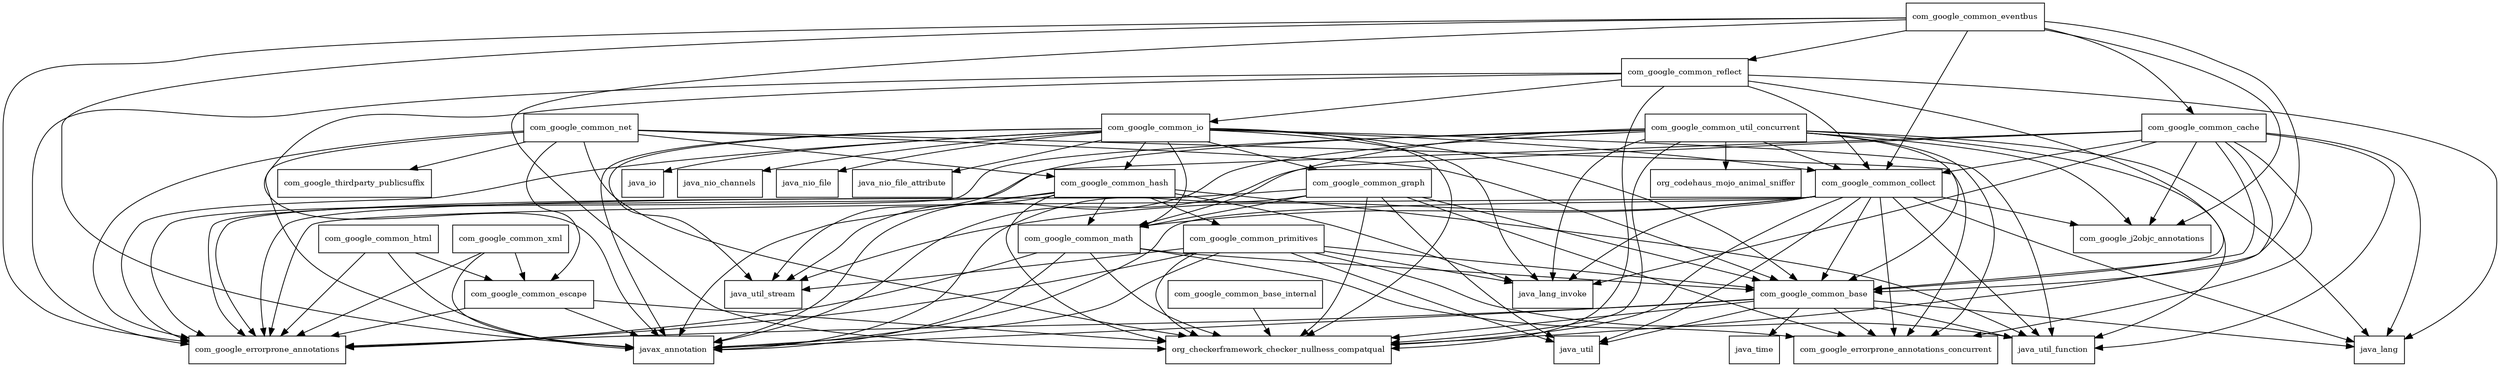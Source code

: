 digraph guava_23_6_jre_package_dependencies {
  node [shape = box, fontsize=10.0];
  com_google_common_base -> com_google_errorprone_annotations;
  com_google_common_base -> com_google_errorprone_annotations_concurrent;
  com_google_common_base -> java_lang;
  com_google_common_base -> java_time;
  com_google_common_base -> java_util;
  com_google_common_base -> java_util_function;
  com_google_common_base -> javax_annotation;
  com_google_common_base -> org_checkerframework_checker_nullness_compatqual;
  com_google_common_base_internal -> org_checkerframework_checker_nullness_compatqual;
  com_google_common_cache -> com_google_common_base;
  com_google_common_cache -> com_google_common_collect;
  com_google_common_cache -> com_google_errorprone_annotations;
  com_google_common_cache -> com_google_errorprone_annotations_concurrent;
  com_google_common_cache -> com_google_j2objc_annotations;
  com_google_common_cache -> java_lang;
  com_google_common_cache -> java_lang_invoke;
  com_google_common_cache -> java_util_function;
  com_google_common_cache -> javax_annotation;
  com_google_common_cache -> org_checkerframework_checker_nullness_compatqual;
  com_google_common_collect -> com_google_common_base;
  com_google_common_collect -> com_google_common_math;
  com_google_common_collect -> com_google_errorprone_annotations;
  com_google_common_collect -> com_google_errorprone_annotations_concurrent;
  com_google_common_collect -> com_google_j2objc_annotations;
  com_google_common_collect -> java_lang;
  com_google_common_collect -> java_lang_invoke;
  com_google_common_collect -> java_util;
  com_google_common_collect -> java_util_function;
  com_google_common_collect -> java_util_stream;
  com_google_common_collect -> javax_annotation;
  com_google_common_collect -> org_checkerframework_checker_nullness_compatqual;
  com_google_common_escape -> com_google_errorprone_annotations;
  com_google_common_escape -> javax_annotation;
  com_google_common_escape -> org_checkerframework_checker_nullness_compatqual;
  com_google_common_eventbus -> com_google_common_base;
  com_google_common_eventbus -> com_google_common_cache;
  com_google_common_eventbus -> com_google_common_collect;
  com_google_common_eventbus -> com_google_common_reflect;
  com_google_common_eventbus -> com_google_errorprone_annotations;
  com_google_common_eventbus -> com_google_j2objc_annotations;
  com_google_common_eventbus -> javax_annotation;
  com_google_common_eventbus -> org_checkerframework_checker_nullness_compatqual;
  com_google_common_graph -> com_google_common_base;
  com_google_common_graph -> com_google_common_math;
  com_google_common_graph -> com_google_errorprone_annotations;
  com_google_common_graph -> com_google_errorprone_annotations_concurrent;
  com_google_common_graph -> java_util;
  com_google_common_graph -> javax_annotation;
  com_google_common_graph -> org_checkerframework_checker_nullness_compatqual;
  com_google_common_hash -> com_google_common_math;
  com_google_common_hash -> com_google_common_primitives;
  com_google_common_hash -> com_google_errorprone_annotations;
  com_google_common_hash -> java_lang_invoke;
  com_google_common_hash -> java_util_function;
  com_google_common_hash -> java_util_stream;
  com_google_common_hash -> javax_annotation;
  com_google_common_hash -> org_checkerframework_checker_nullness_compatqual;
  com_google_common_html -> com_google_common_escape;
  com_google_common_html -> com_google_errorprone_annotations;
  com_google_common_html -> javax_annotation;
  com_google_common_io -> com_google_common_base;
  com_google_common_io -> com_google_common_collect;
  com_google_common_io -> com_google_common_graph;
  com_google_common_io -> com_google_common_hash;
  com_google_common_io -> com_google_common_math;
  com_google_common_io -> com_google_errorprone_annotations;
  com_google_common_io -> java_io;
  com_google_common_io -> java_lang_invoke;
  com_google_common_io -> java_nio_channels;
  com_google_common_io -> java_nio_file;
  com_google_common_io -> java_nio_file_attribute;
  com_google_common_io -> java_util_function;
  com_google_common_io -> java_util_stream;
  com_google_common_io -> javax_annotation;
  com_google_common_io -> org_checkerframework_checker_nullness_compatqual;
  com_google_common_math -> com_google_common_base;
  com_google_common_math -> com_google_errorprone_annotations;
  com_google_common_math -> com_google_errorprone_annotations_concurrent;
  com_google_common_math -> javax_annotation;
  com_google_common_math -> org_checkerframework_checker_nullness_compatqual;
  com_google_common_net -> com_google_common_base;
  com_google_common_net -> com_google_common_escape;
  com_google_common_net -> com_google_common_hash;
  com_google_common_net -> com_google_errorprone_annotations;
  com_google_common_net -> com_google_errorprone_annotations_concurrent;
  com_google_common_net -> com_google_thirdparty_publicsuffix;
  com_google_common_net -> javax_annotation;
  com_google_common_net -> org_checkerframework_checker_nullness_compatqual;
  com_google_common_primitives -> com_google_common_base;
  com_google_common_primitives -> com_google_errorprone_annotations;
  com_google_common_primitives -> java_lang_invoke;
  com_google_common_primitives -> java_util;
  com_google_common_primitives -> java_util_function;
  com_google_common_primitives -> java_util_stream;
  com_google_common_primitives -> javax_annotation;
  com_google_common_primitives -> org_checkerframework_checker_nullness_compatqual;
  com_google_common_reflect -> com_google_common_base;
  com_google_common_reflect -> com_google_common_collect;
  com_google_common_reflect -> com_google_common_io;
  com_google_common_reflect -> com_google_errorprone_annotations;
  com_google_common_reflect -> java_lang;
  com_google_common_reflect -> javax_annotation;
  com_google_common_reflect -> org_checkerframework_checker_nullness_compatqual;
  com_google_common_util_concurrent -> com_google_common_base;
  com_google_common_util_concurrent -> com_google_common_collect;
  com_google_common_util_concurrent -> com_google_common_math;
  com_google_common_util_concurrent -> com_google_errorprone_annotations;
  com_google_common_util_concurrent -> com_google_errorprone_annotations_concurrent;
  com_google_common_util_concurrent -> com_google_j2objc_annotations;
  com_google_common_util_concurrent -> java_lang;
  com_google_common_util_concurrent -> java_lang_invoke;
  com_google_common_util_concurrent -> java_util_function;
  com_google_common_util_concurrent -> java_util_stream;
  com_google_common_util_concurrent -> javax_annotation;
  com_google_common_util_concurrent -> org_checkerframework_checker_nullness_compatqual;
  com_google_common_util_concurrent -> org_codehaus_mojo_animal_sniffer;
  com_google_common_xml -> com_google_common_escape;
  com_google_common_xml -> com_google_errorprone_annotations;
  com_google_common_xml -> javax_annotation;
}

